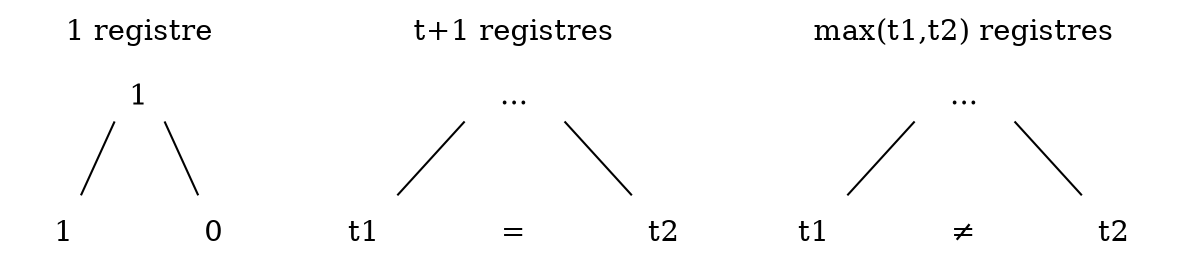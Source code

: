 graph{
0 [shape=none label="1 registre\n\n1"]
1 [shape=none label="1"]
2 [shape=none label="0"]

3 [shape=none label="t+1 registres\n\n..."]
4 [shape=none label="t1"]
l1 [shape=none label="="]
5 [shape=none label="t2"]

6 [shape=none label="max(t1,t2) registres\n\n..."]
7 [shape=none label="t1"]
l2 [shape=none label="≠"]
8 [shape=none label="t2"]
0 -- {1 2}
3 -- {4 5}
3 -- l1 [style=invis]
6 -- {7 8}
6 -- l2 [style=invis]
}
